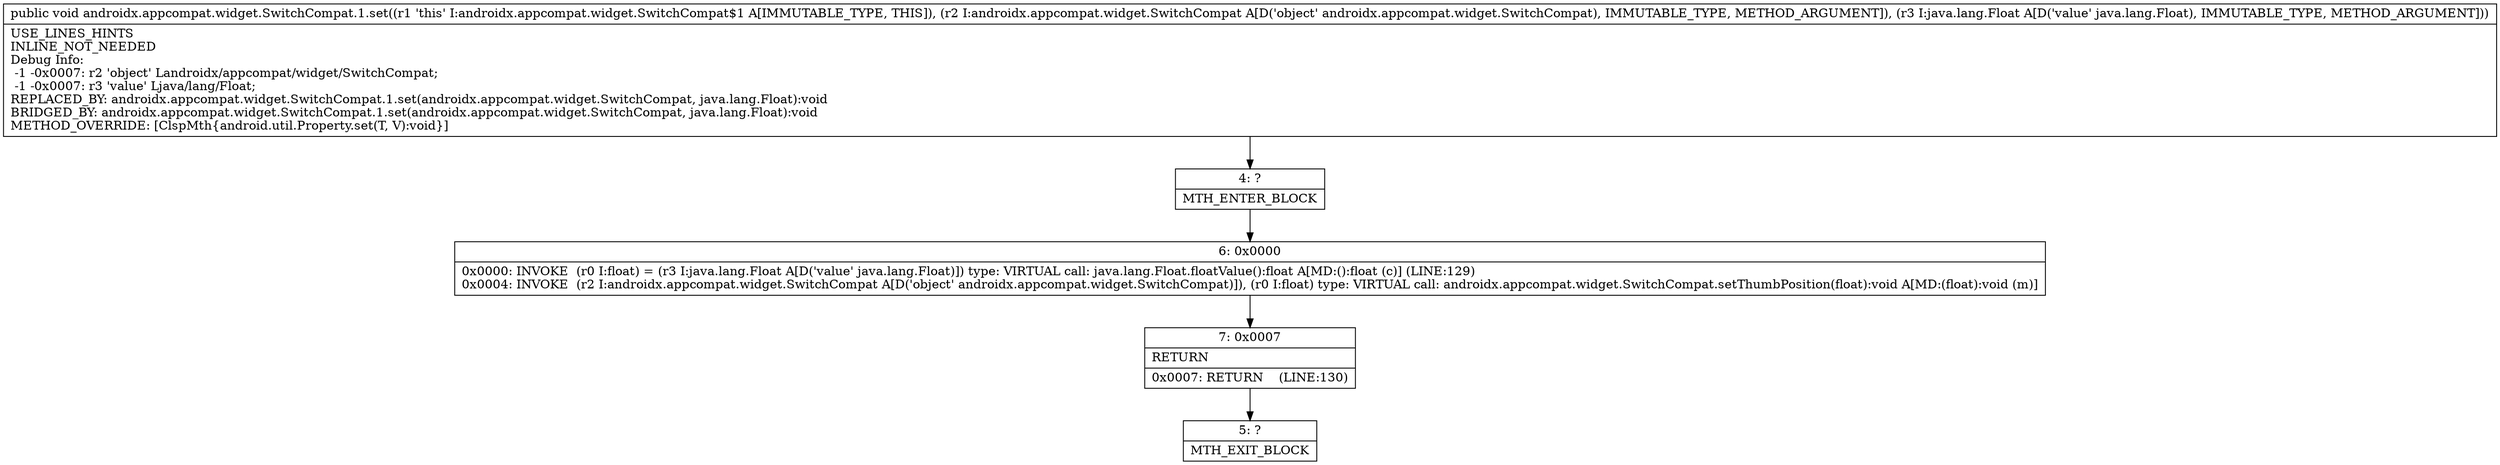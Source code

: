 digraph "CFG forandroidx.appcompat.widget.SwitchCompat.1.set(Landroidx\/appcompat\/widget\/SwitchCompat;Ljava\/lang\/Float;)V" {
Node_4 [shape=record,label="{4\:\ ?|MTH_ENTER_BLOCK\l}"];
Node_6 [shape=record,label="{6\:\ 0x0000|0x0000: INVOKE  (r0 I:float) = (r3 I:java.lang.Float A[D('value' java.lang.Float)]) type: VIRTUAL call: java.lang.Float.floatValue():float A[MD:():float (c)] (LINE:129)\l0x0004: INVOKE  (r2 I:androidx.appcompat.widget.SwitchCompat A[D('object' androidx.appcompat.widget.SwitchCompat)]), (r0 I:float) type: VIRTUAL call: androidx.appcompat.widget.SwitchCompat.setThumbPosition(float):void A[MD:(float):void (m)]\l}"];
Node_7 [shape=record,label="{7\:\ 0x0007|RETURN\l|0x0007: RETURN    (LINE:130)\l}"];
Node_5 [shape=record,label="{5\:\ ?|MTH_EXIT_BLOCK\l}"];
MethodNode[shape=record,label="{public void androidx.appcompat.widget.SwitchCompat.1.set((r1 'this' I:androidx.appcompat.widget.SwitchCompat$1 A[IMMUTABLE_TYPE, THIS]), (r2 I:androidx.appcompat.widget.SwitchCompat A[D('object' androidx.appcompat.widget.SwitchCompat), IMMUTABLE_TYPE, METHOD_ARGUMENT]), (r3 I:java.lang.Float A[D('value' java.lang.Float), IMMUTABLE_TYPE, METHOD_ARGUMENT]))  | USE_LINES_HINTS\lINLINE_NOT_NEEDED\lDebug Info:\l  \-1 \-0x0007: r2 'object' Landroidx\/appcompat\/widget\/SwitchCompat;\l  \-1 \-0x0007: r3 'value' Ljava\/lang\/Float;\lREPLACED_BY: androidx.appcompat.widget.SwitchCompat.1.set(androidx.appcompat.widget.SwitchCompat, java.lang.Float):void\lBRIDGED_BY: androidx.appcompat.widget.SwitchCompat.1.set(androidx.appcompat.widget.SwitchCompat, java.lang.Float):void\lMETHOD_OVERRIDE: [ClspMth\{android.util.Property.set(T, V):void\}]\l}"];
MethodNode -> Node_4;Node_4 -> Node_6;
Node_6 -> Node_7;
Node_7 -> Node_5;
}

